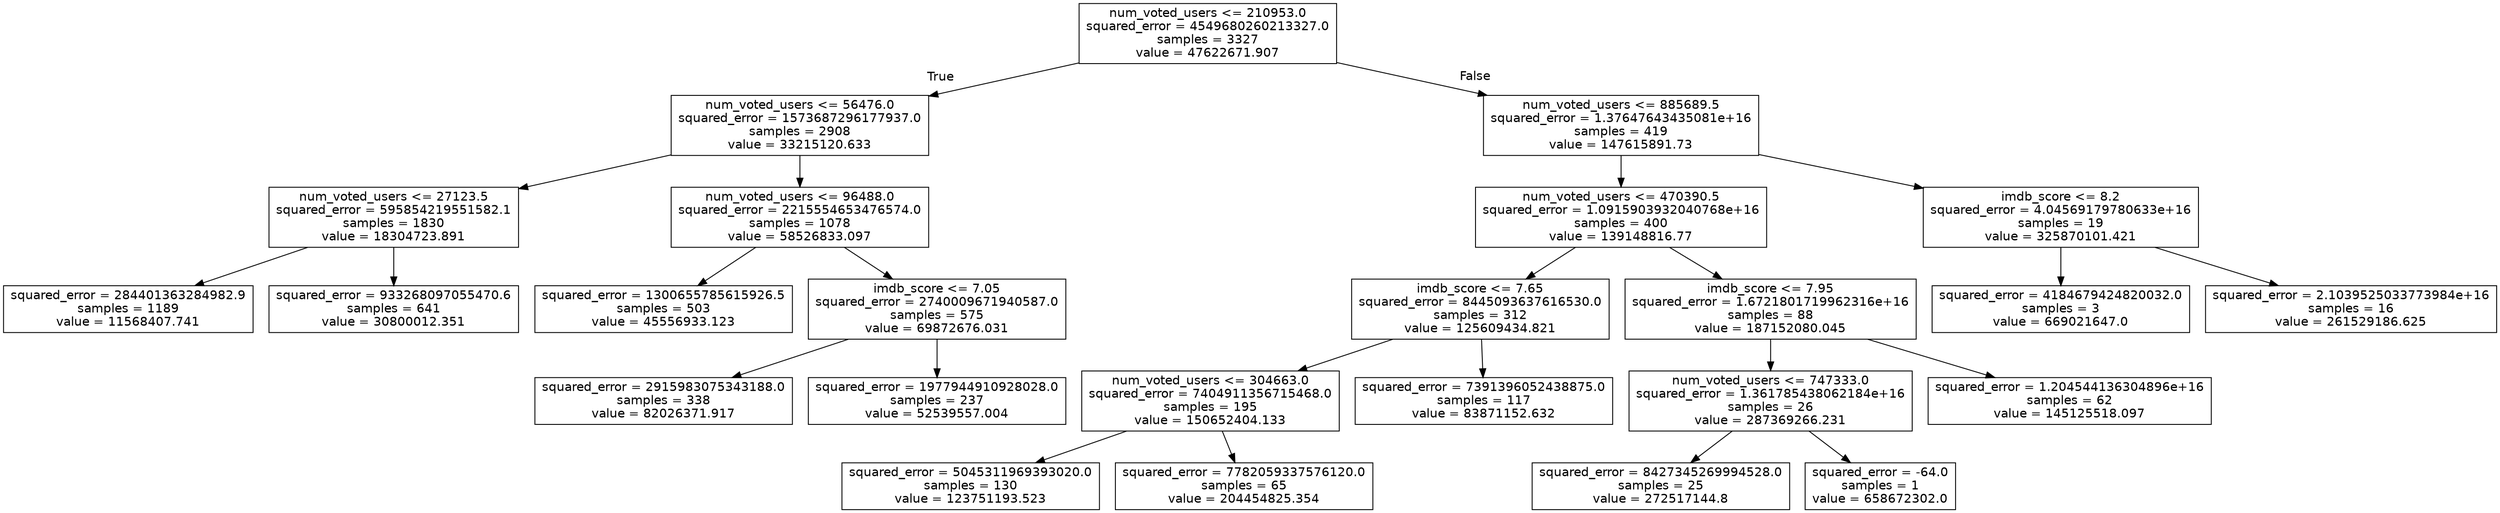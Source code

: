 digraph Tree {
node [shape=box, fontname="helvetica"] ;
edge [fontname="helvetica"] ;
0 [label="num_voted_users <= 210953.0\nsquared_error = 4549680260213327.0\nsamples = 3327\nvalue = 47622671.907"] ;
1 [label="num_voted_users <= 56476.0\nsquared_error = 1573687296177937.0\nsamples = 2908\nvalue = 33215120.633"] ;
0 -> 1 [labeldistance=2.5, labelangle=45, headlabel="True"] ;
3 [label="num_voted_users <= 27123.5\nsquared_error = 595854219551582.1\nsamples = 1830\nvalue = 18304723.891"] ;
1 -> 3 ;
19 [label="squared_error = 284401363284982.9\nsamples = 1189\nvalue = 11568407.741"] ;
3 -> 19 ;
20 [label="squared_error = 933268097055470.6\nsamples = 641\nvalue = 30800012.351"] ;
3 -> 20 ;
4 [label="num_voted_users <= 96488.0\nsquared_error = 2215554653476574.0\nsamples = 1078\nvalue = 58526833.097"] ;
1 -> 4 ;
17 [label="squared_error = 1300655785615926.5\nsamples = 503\nvalue = 45556933.123"] ;
4 -> 17 ;
18 [label="imdb_score <= 7.05\nsquared_error = 2740009671940587.0\nsamples = 575\nvalue = 69872676.031"] ;
4 -> 18 ;
23 [label="squared_error = 2915983075343188.0\nsamples = 338\nvalue = 82026371.917"] ;
18 -> 23 ;
24 [label="squared_error = 1977944910928028.0\nsamples = 237\nvalue = 52539557.004"] ;
18 -> 24 ;
2 [label="num_voted_users <= 885689.5\nsquared_error = 1.37647643435081e+16\nsamples = 419\nvalue = 147615891.73"] ;
0 -> 2 [labeldistance=2.5, labelangle=-45, headlabel="False"] ;
5 [label="num_voted_users <= 470390.5\nsquared_error = 1.0915903932040768e+16\nsamples = 400\nvalue = 139148816.77"] ;
2 -> 5 ;
9 [label="imdb_score <= 7.65\nsquared_error = 8445093637616530.0\nsamples = 312\nvalue = 125609434.821"] ;
5 -> 9 ;
13 [label="num_voted_users <= 304663.0\nsquared_error = 7404911356715468.0\nsamples = 195\nvalue = 150652404.133"] ;
9 -> 13 ;
15 [label="squared_error = 5045311969393020.0\nsamples = 130\nvalue = 123751193.523"] ;
13 -> 15 ;
16 [label="squared_error = 7782059337576120.0\nsamples = 65\nvalue = 204454825.354"] ;
13 -> 16 ;
14 [label="squared_error = 7391396052438875.0\nsamples = 117\nvalue = 83871152.632"] ;
9 -> 14 ;
10 [label="imdb_score <= 7.95\nsquared_error = 1.6721801719962316e+16\nsamples = 88\nvalue = 187152080.045"] ;
5 -> 10 ;
11 [label="num_voted_users <= 747333.0\nsquared_error = 1.361785438062184e+16\nsamples = 26\nvalue = 287369266.231"] ;
10 -> 11 ;
21 [label="squared_error = 8427345269994528.0\nsamples = 25\nvalue = 272517144.8"] ;
11 -> 21 ;
22 [label="squared_error = -64.0\nsamples = 1\nvalue = 658672302.0"] ;
11 -> 22 ;
12 [label="squared_error = 1.204544136304896e+16\nsamples = 62\nvalue = 145125518.097"] ;
10 -> 12 ;
6 [label="imdb_score <= 8.2\nsquared_error = 4.04569179780633e+16\nsamples = 19\nvalue = 325870101.421"] ;
2 -> 6 ;
7 [label="squared_error = 4184679424820032.0\nsamples = 3\nvalue = 669021647.0"] ;
6 -> 7 ;
8 [label="squared_error = 2.1039525033773984e+16\nsamples = 16\nvalue = 261529186.625"] ;
6 -> 8 ;
}